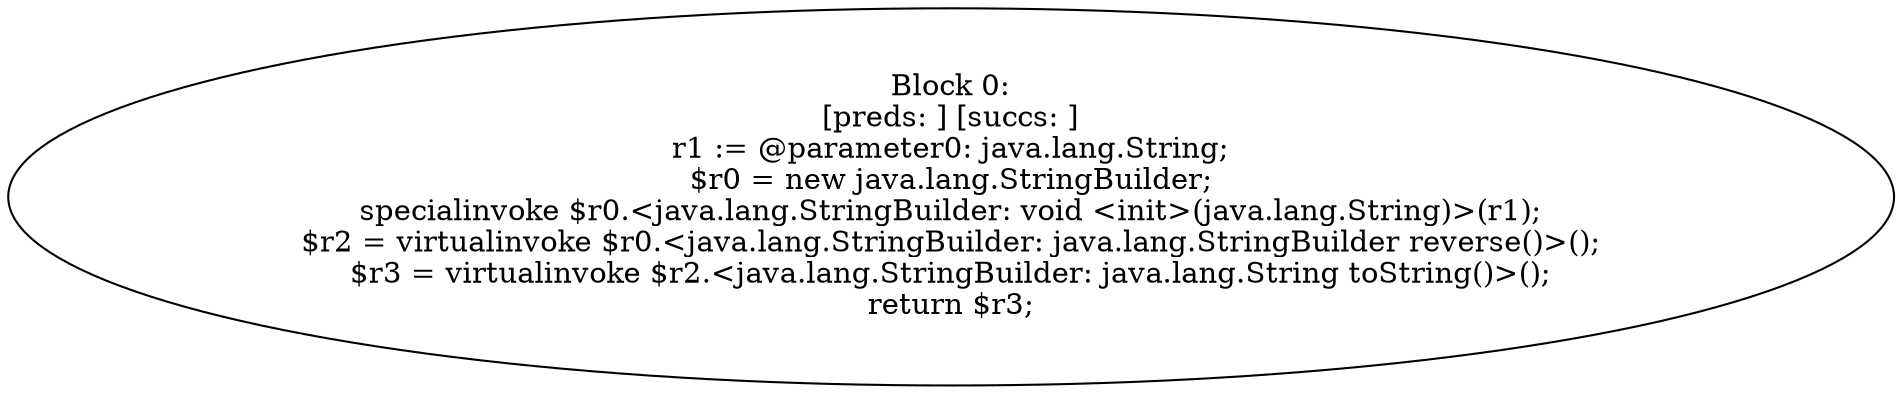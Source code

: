 digraph "unitGraph" {
    "Block 0:
[preds: ] [succs: ]
r1 := @parameter0: java.lang.String;
$r0 = new java.lang.StringBuilder;
specialinvoke $r0.<java.lang.StringBuilder: void <init>(java.lang.String)>(r1);
$r2 = virtualinvoke $r0.<java.lang.StringBuilder: java.lang.StringBuilder reverse()>();
$r3 = virtualinvoke $r2.<java.lang.StringBuilder: java.lang.String toString()>();
return $r3;
"
}
